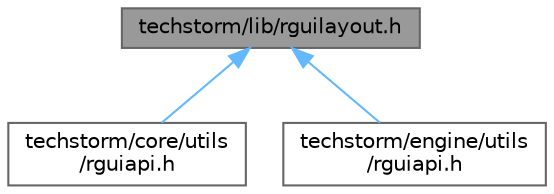 digraph "techstorm/lib/rguilayout.h"
{
 // LATEX_PDF_SIZE
  bgcolor="transparent";
  edge [fontname=Helvetica,fontsize=10,labelfontname=Helvetica,labelfontsize=10];
  node [fontname=Helvetica,fontsize=10,shape=box,height=0.2,width=0.4];
  Node1 [id="Node000001",label="techstorm/lib/rguilayout.h",height=0.2,width=0.4,color="gray40", fillcolor="grey60", style="filled", fontcolor="black",tooltip=" "];
  Node1 -> Node2 [id="edge1_Node000001_Node000002",dir="back",color="steelblue1",style="solid",tooltip=" "];
  Node2 [id="Node000002",label="techstorm/core/utils\l/rguiapi.h",height=0.2,width=0.4,color="grey40", fillcolor="white", style="filled",URL="$core_2utils_2rguiapi_8h.html",tooltip=" "];
  Node1 -> Node3 [id="edge2_Node000001_Node000003",dir="back",color="steelblue1",style="solid",tooltip=" "];
  Node3 [id="Node000003",label="techstorm/engine/utils\l/rguiapi.h",height=0.2,width=0.4,color="grey40", fillcolor="white", style="filled",URL="$engine_2utils_2rguiapi_8h.html",tooltip=" "];
}
